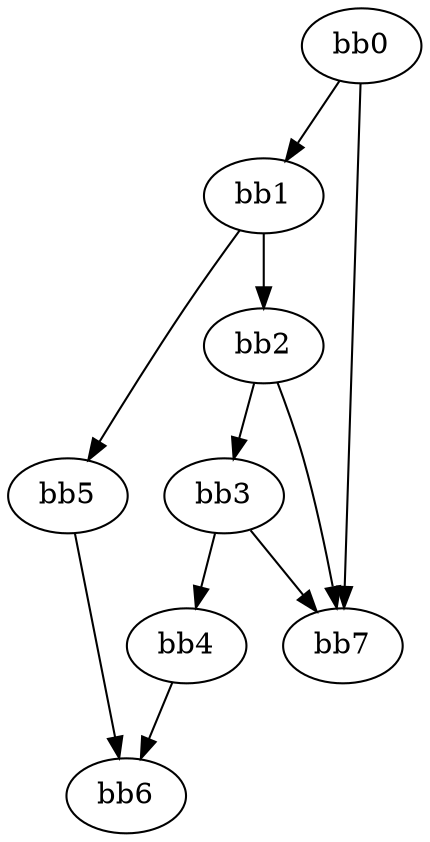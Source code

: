 digraph {
    0 [ label = "bb0\l" ]
    1 [ label = "bb1\l" ]
    2 [ label = "bb2\l" ]
    3 [ label = "bb3\l" ]
    4 [ label = "bb4\l" ]
    5 [ label = "bb5\l" ]
    6 [ label = "bb6\l" ]
    7 [ label = "bb7\l" ]
    0 -> 1 [ ]
    0 -> 7 [ ]
    1 -> 2 [ ]
    1 -> 5 [ ]
    2 -> 3 [ ]
    2 -> 7 [ ]
    3 -> 4 [ ]
    3 -> 7 [ ]
    4 -> 6 [ ]
    5 -> 6 [ ]
}

